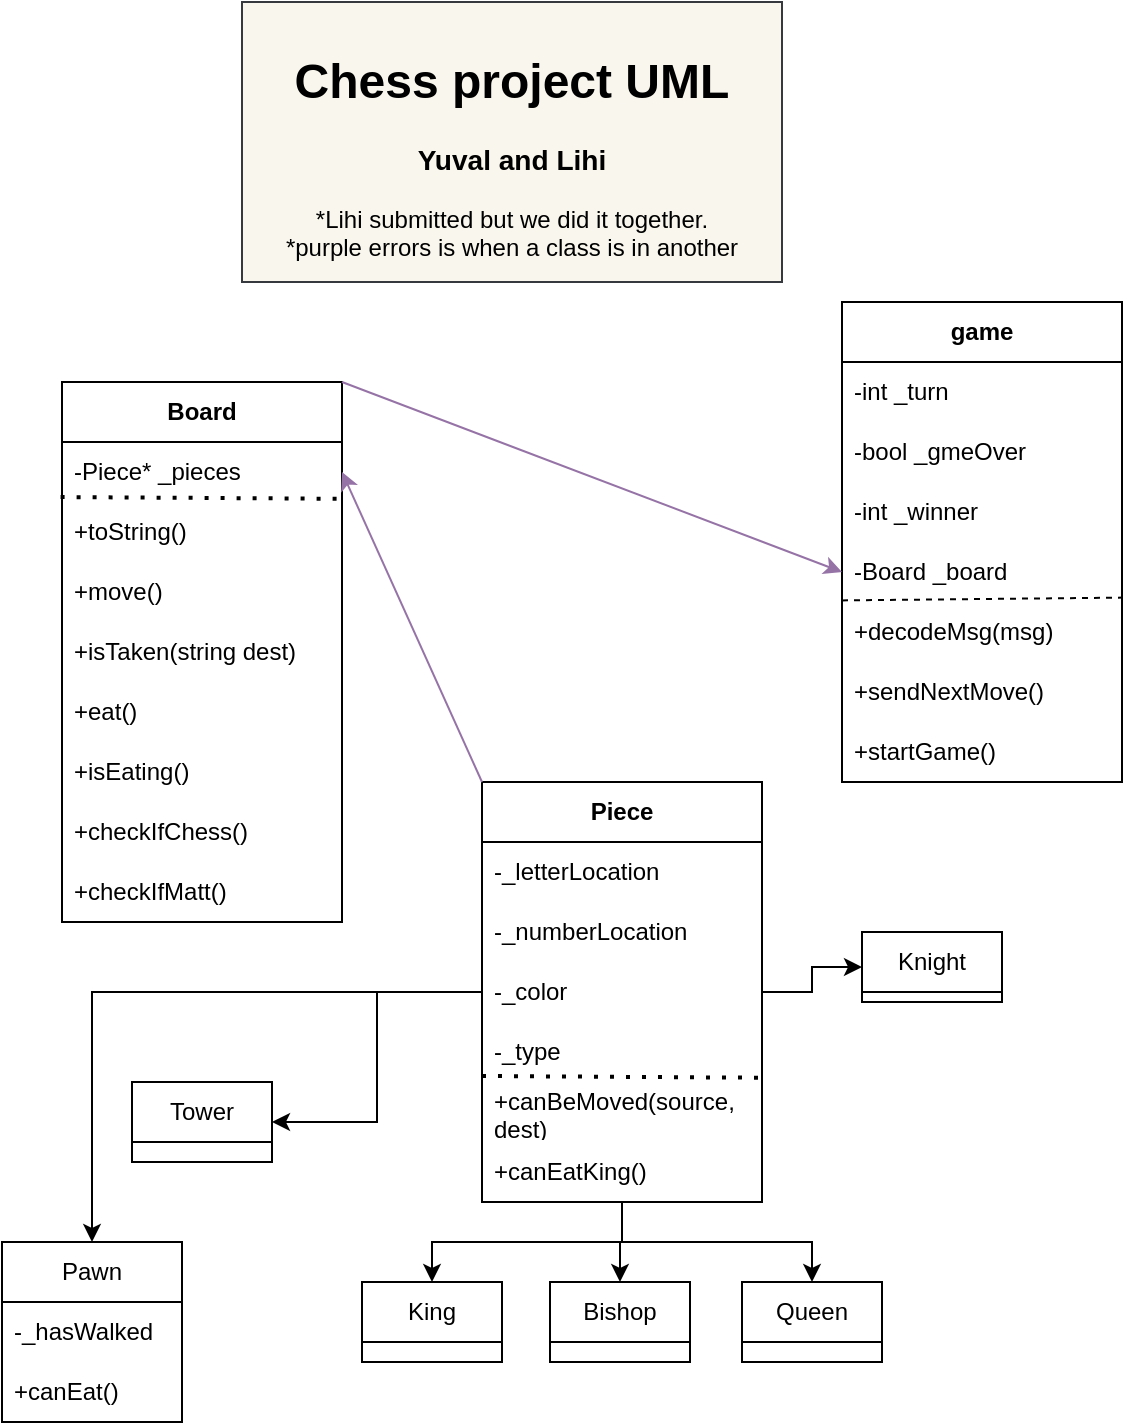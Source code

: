 <mxfile version="22.1.11" type="gitlab">
  <diagram id="C5RBs43oDa-KdzZeNtuy" name="Page-1">
    <mxGraphModel dx="1323" dy="757" grid="1" gridSize="10" guides="1" tooltips="1" connect="1" arrows="1" fold="1" page="1" pageScale="1" pageWidth="827" pageHeight="1169" math="0" shadow="0">
      <root>
        <mxCell id="WIyWlLk6GJQsqaUBKTNV-0" />
        <mxCell id="WIyWlLk6GJQsqaUBKTNV-1" parent="WIyWlLk6GJQsqaUBKTNV-0" />
        <mxCell id="TnCoIwWtXB6QAczad2u5-0" value="&lt;b&gt;Board&lt;/b&gt;" style="swimlane;fontStyle=0;childLayout=stackLayout;horizontal=1;startSize=30;horizontalStack=0;resizeParent=1;resizeParentMax=0;resizeLast=0;collapsible=1;marginBottom=0;whiteSpace=wrap;html=1;" parent="WIyWlLk6GJQsqaUBKTNV-1" vertex="1">
          <mxGeometry x="170" y="230" width="140" height="270" as="geometry">
            <mxRectangle x="120" y="70" width="60" height="30" as="alternateBounds" />
          </mxGeometry>
        </mxCell>
        <mxCell id="TnCoIwWtXB6QAczad2u5-1" value="-Piece* _pieces" style="text;strokeColor=none;fillColor=none;align=left;verticalAlign=middle;spacingLeft=4;spacingRight=4;overflow=hidden;points=[[0,0.5],[1,0.5]];portConstraint=eastwest;rotatable=0;whiteSpace=wrap;html=1;" parent="TnCoIwWtXB6QAczad2u5-0" vertex="1">
          <mxGeometry y="30" width="140" height="30" as="geometry" />
        </mxCell>
        <mxCell id="TnCoIwWtXB6QAczad2u5-19" value="" style="endArrow=none;dashed=1;html=1;dashPattern=1 3;strokeWidth=2;rounded=0;entryX=1.004;entryY=-0.12;entryDx=0;entryDy=0;entryPerimeter=0;exitX=-0.005;exitY=0.851;exitDx=0;exitDy=0;exitPerimeter=0;" parent="TnCoIwWtXB6QAczad2u5-0" edge="1">
          <mxGeometry width="50" height="50" relative="1" as="geometry">
            <mxPoint x="-0.7" y="57.53" as="sourcePoint" />
            <mxPoint x="140.56" y="58.4" as="targetPoint" />
          </mxGeometry>
        </mxCell>
        <mxCell id="TnCoIwWtXB6QAczad2u5-2" value="+toString()" style="text;strokeColor=none;fillColor=none;align=left;verticalAlign=middle;spacingLeft=4;spacingRight=4;overflow=hidden;points=[[0,0.5],[1,0.5]];portConstraint=eastwest;rotatable=0;whiteSpace=wrap;html=1;" parent="TnCoIwWtXB6QAczad2u5-0" vertex="1">
          <mxGeometry y="60" width="140" height="30" as="geometry" />
        </mxCell>
        <mxCell id="TnCoIwWtXB6QAczad2u5-3" value="+move()" style="text;strokeColor=none;fillColor=none;align=left;verticalAlign=middle;spacingLeft=4;spacingRight=4;overflow=hidden;points=[[0,0.5],[1,0.5]];portConstraint=eastwest;rotatable=0;whiteSpace=wrap;html=1;" parent="TnCoIwWtXB6QAczad2u5-0" vertex="1">
          <mxGeometry y="90" width="140" height="30" as="geometry" />
        </mxCell>
        <mxCell id="TnCoIwWtXB6QAczad2u5-18" value="+isTaken(string dest)" style="text;strokeColor=none;fillColor=none;align=left;verticalAlign=middle;spacingLeft=4;spacingRight=4;overflow=hidden;points=[[0,0.5],[1,0.5]];portConstraint=eastwest;rotatable=0;whiteSpace=wrap;html=1;" parent="TnCoIwWtXB6QAczad2u5-0" vertex="1">
          <mxGeometry y="120" width="140" height="30" as="geometry" />
        </mxCell>
        <mxCell id="TnCoIwWtXB6QAczad2u5-20" value="+eat()" style="text;strokeColor=none;fillColor=none;align=left;verticalAlign=middle;spacingLeft=4;spacingRight=4;overflow=hidden;points=[[0,0.5],[1,0.5]];portConstraint=eastwest;rotatable=0;whiteSpace=wrap;html=1;" parent="TnCoIwWtXB6QAczad2u5-0" vertex="1">
          <mxGeometry y="150" width="140" height="30" as="geometry" />
        </mxCell>
        <mxCell id="TnCoIwWtXB6QAczad2u5-21" value="+isEating()" style="text;strokeColor=none;fillColor=none;align=left;verticalAlign=middle;spacingLeft=4;spacingRight=4;overflow=hidden;points=[[0,0.5],[1,0.5]];portConstraint=eastwest;rotatable=0;whiteSpace=wrap;html=1;" parent="TnCoIwWtXB6QAczad2u5-0" vertex="1">
          <mxGeometry y="180" width="140" height="30" as="geometry" />
        </mxCell>
        <mxCell id="TnCoIwWtXB6QAczad2u5-28" value="+checkIfChess()" style="text;strokeColor=none;fillColor=none;align=left;verticalAlign=middle;spacingLeft=4;spacingRight=4;overflow=hidden;points=[[0,0.5],[1,0.5]];portConstraint=eastwest;rotatable=0;whiteSpace=wrap;html=1;" parent="TnCoIwWtXB6QAczad2u5-0" vertex="1">
          <mxGeometry y="210" width="140" height="30" as="geometry" />
        </mxCell>
        <mxCell id="TnCoIwWtXB6QAczad2u5-29" value="+checkIfMatt()" style="text;strokeColor=none;fillColor=none;align=left;verticalAlign=middle;spacingLeft=4;spacingRight=4;overflow=hidden;points=[[0,0.5],[1,0.5]];portConstraint=eastwest;rotatable=0;whiteSpace=wrap;html=1;" parent="TnCoIwWtXB6QAczad2u5-0" vertex="1">
          <mxGeometry y="240" width="140" height="30" as="geometry" />
        </mxCell>
        <mxCell id="TnCoIwWtXB6QAczad2u5-22" value="&lt;b&gt;game&lt;/b&gt;" style="swimlane;fontStyle=0;childLayout=stackLayout;horizontal=1;startSize=30;horizontalStack=0;resizeParent=1;resizeParentMax=0;resizeLast=0;collapsible=1;marginBottom=0;whiteSpace=wrap;html=1;" parent="WIyWlLk6GJQsqaUBKTNV-1" vertex="1">
          <mxGeometry x="560" y="190" width="140" height="240" as="geometry">
            <mxRectangle x="120" y="70" width="60" height="30" as="alternateBounds" />
          </mxGeometry>
        </mxCell>
        <mxCell id="TnCoIwWtXB6QAczad2u5-23" value="-int _turn" style="text;strokeColor=none;fillColor=none;align=left;verticalAlign=middle;spacingLeft=4;spacingRight=4;overflow=hidden;points=[[0,0.5],[1,0.5]];portConstraint=eastwest;rotatable=0;whiteSpace=wrap;html=1;" parent="TnCoIwWtXB6QAczad2u5-22" vertex="1">
          <mxGeometry y="30" width="140" height="30" as="geometry" />
        </mxCell>
        <mxCell id="TnCoIwWtXB6QAczad2u5-24" value="-bool _gmeOver" style="text;strokeColor=none;fillColor=none;align=left;verticalAlign=middle;spacingLeft=4;spacingRight=4;overflow=hidden;points=[[0,0.5],[1,0.5]];portConstraint=eastwest;rotatable=0;whiteSpace=wrap;html=1;" parent="TnCoIwWtXB6QAczad2u5-22" vertex="1">
          <mxGeometry y="60" width="140" height="30" as="geometry" />
        </mxCell>
        <mxCell id="TnCoIwWtXB6QAczad2u5-25" value="-int _winner" style="text;strokeColor=none;fillColor=none;align=left;verticalAlign=middle;spacingLeft=4;spacingRight=4;overflow=hidden;points=[[0,0.5],[1,0.5]];portConstraint=eastwest;rotatable=0;whiteSpace=wrap;html=1;" parent="TnCoIwWtXB6QAczad2u5-22" vertex="1">
          <mxGeometry y="90" width="140" height="30" as="geometry" />
        </mxCell>
        <mxCell id="TnCoIwWtXB6QAczad2u5-27" value="-Board _board" style="text;strokeColor=none;fillColor=none;align=left;verticalAlign=middle;spacingLeft=4;spacingRight=4;overflow=hidden;points=[[0,0.5],[1,0.5]];portConstraint=eastwest;rotatable=0;whiteSpace=wrap;html=1;" parent="TnCoIwWtXB6QAczad2u5-22" vertex="1">
          <mxGeometry y="120" width="140" height="30" as="geometry" />
        </mxCell>
        <mxCell id="TnCoIwWtXB6QAczad2u5-105" value="" style="endArrow=none;dashed=1;html=1;rounded=0;entryX=1.003;entryY=-0.073;entryDx=0;entryDy=0;entryPerimeter=0;" parent="TnCoIwWtXB6QAczad2u5-22" target="TnCoIwWtXB6QAczad2u5-26" edge="1">
          <mxGeometry width="50" height="50" relative="1" as="geometry">
            <mxPoint y="149.2" as="sourcePoint" />
            <mxPoint x="70" y="149.2" as="targetPoint" />
          </mxGeometry>
        </mxCell>
        <mxCell id="TnCoIwWtXB6QAczad2u5-26" value="+decodeMsg(msg)" style="text;strokeColor=none;fillColor=none;align=left;verticalAlign=middle;spacingLeft=4;spacingRight=4;overflow=hidden;points=[[0,0.5],[1,0.5]];portConstraint=eastwest;rotatable=0;whiteSpace=wrap;html=1;" parent="TnCoIwWtXB6QAczad2u5-22" vertex="1">
          <mxGeometry y="150" width="140" height="30" as="geometry" />
        </mxCell>
        <mxCell id="TnCoIwWtXB6QAczad2u5-102" value="+sendNextMove()" style="text;strokeColor=none;fillColor=none;align=left;verticalAlign=middle;spacingLeft=4;spacingRight=4;overflow=hidden;points=[[0,0.5],[1,0.5]];portConstraint=eastwest;rotatable=0;whiteSpace=wrap;html=1;" parent="TnCoIwWtXB6QAczad2u5-22" vertex="1">
          <mxGeometry y="180" width="140" height="30" as="geometry" />
        </mxCell>
        <mxCell id="TnCoIwWtXB6QAczad2u5-103" value="+startGame()" style="text;strokeColor=none;fillColor=none;align=left;verticalAlign=middle;spacingLeft=4;spacingRight=4;overflow=hidden;points=[[0,0.5],[1,0.5]];portConstraint=eastwest;rotatable=0;whiteSpace=wrap;html=1;" parent="TnCoIwWtXB6QAczad2u5-22" vertex="1">
          <mxGeometry y="210" width="140" height="30" as="geometry" />
        </mxCell>
        <mxCell id="TnCoIwWtXB6QAczad2u5-45" value="" style="edgeStyle=orthogonalEdgeStyle;rounded=0;orthogonalLoop=1;jettySize=auto;html=1;" parent="WIyWlLk6GJQsqaUBKTNV-1" source="TnCoIwWtXB6QAczad2u5-30" target="TnCoIwWtXB6QAczad2u5-39" edge="1">
          <mxGeometry relative="1" as="geometry" />
        </mxCell>
        <mxCell id="TnCoIwWtXB6QAczad2u5-54" value="" style="edgeStyle=orthogonalEdgeStyle;rounded=0;orthogonalLoop=1;jettySize=auto;html=1;" parent="WIyWlLk6GJQsqaUBKTNV-1" source="TnCoIwWtXB6QAczad2u5-30" target="TnCoIwWtXB6QAczad2u5-47" edge="1">
          <mxGeometry relative="1" as="geometry" />
        </mxCell>
        <mxCell id="TnCoIwWtXB6QAczad2u5-62" value="" style="edgeStyle=orthogonalEdgeStyle;rounded=0;orthogonalLoop=1;jettySize=auto;html=1;" parent="WIyWlLk6GJQsqaUBKTNV-1" source="TnCoIwWtXB6QAczad2u5-30" target="TnCoIwWtXB6QAczad2u5-55" edge="1">
          <mxGeometry relative="1" as="geometry" />
        </mxCell>
        <mxCell id="TnCoIwWtXB6QAczad2u5-71" value="" style="edgeStyle=orthogonalEdgeStyle;rounded=0;orthogonalLoop=1;jettySize=auto;html=1;" parent="WIyWlLk6GJQsqaUBKTNV-1" source="TnCoIwWtXB6QAczad2u5-30" target="TnCoIwWtXB6QAczad2u5-64" edge="1">
          <mxGeometry relative="1" as="geometry" />
        </mxCell>
        <mxCell id="TnCoIwWtXB6QAczad2u5-81" value="" style="edgeStyle=orthogonalEdgeStyle;rounded=0;orthogonalLoop=1;jettySize=auto;html=1;" parent="WIyWlLk6GJQsqaUBKTNV-1" source="TnCoIwWtXB6QAczad2u5-30" target="TnCoIwWtXB6QAczad2u5-74" edge="1">
          <mxGeometry relative="1" as="geometry" />
        </mxCell>
        <mxCell id="TnCoIwWtXB6QAczad2u5-94" value="" style="edgeStyle=orthogonalEdgeStyle;rounded=0;orthogonalLoop=1;jettySize=auto;html=1;" parent="WIyWlLk6GJQsqaUBKTNV-1" source="TnCoIwWtXB6QAczad2u5-30" target="TnCoIwWtXB6QAczad2u5-87" edge="1">
          <mxGeometry relative="1" as="geometry" />
        </mxCell>
        <mxCell id="TnCoIwWtXB6QAczad2u5-30" value="&lt;b&gt;Piece&lt;/b&gt;" style="swimlane;fontStyle=0;childLayout=stackLayout;horizontal=1;startSize=30;horizontalStack=0;resizeParent=1;resizeParentMax=0;resizeLast=0;collapsible=1;marginBottom=0;whiteSpace=wrap;html=1;" parent="WIyWlLk6GJQsqaUBKTNV-1" vertex="1">
          <mxGeometry x="380" y="430" width="140" height="210" as="geometry">
            <mxRectangle x="320" y="250" width="60" height="30" as="alternateBounds" />
          </mxGeometry>
        </mxCell>
        <mxCell id="TnCoIwWtXB6QAczad2u5-31" value="-_letterLocation" style="text;strokeColor=none;fillColor=none;align=left;verticalAlign=middle;spacingLeft=4;spacingRight=4;overflow=hidden;points=[[0,0.5],[1,0.5]];portConstraint=eastwest;rotatable=0;whiteSpace=wrap;html=1;" parent="TnCoIwWtXB6QAczad2u5-30" vertex="1">
          <mxGeometry y="30" width="140" height="30" as="geometry" />
        </mxCell>
        <mxCell id="TnCoIwWtXB6QAczad2u5-32" value="-_numberLocation" style="text;strokeColor=none;fillColor=none;align=left;verticalAlign=middle;spacingLeft=4;spacingRight=4;overflow=hidden;points=[[0,0.5],[1,0.5]];portConstraint=eastwest;rotatable=0;whiteSpace=wrap;html=1;" parent="TnCoIwWtXB6QAczad2u5-30" vertex="1">
          <mxGeometry y="60" width="140" height="30" as="geometry" />
        </mxCell>
        <mxCell id="TnCoIwWtXB6QAczad2u5-33" value="-_color" style="text;strokeColor=none;fillColor=none;align=left;verticalAlign=middle;spacingLeft=4;spacingRight=4;overflow=hidden;points=[[0,0.5],[1,0.5]];portConstraint=eastwest;rotatable=0;whiteSpace=wrap;html=1;" parent="TnCoIwWtXB6QAczad2u5-30" vertex="1">
          <mxGeometry y="90" width="140" height="30" as="geometry" />
        </mxCell>
        <mxCell id="TnCoIwWtXB6QAczad2u5-46" value="-_type" style="text;strokeColor=none;fillColor=none;align=left;verticalAlign=middle;spacingLeft=4;spacingRight=4;overflow=hidden;points=[[0,0.5],[1,0.5]];portConstraint=eastwest;rotatable=0;whiteSpace=wrap;html=1;" parent="TnCoIwWtXB6QAczad2u5-30" vertex="1">
          <mxGeometry y="120" width="140" height="30" as="geometry" />
        </mxCell>
        <mxCell id="TnCoIwWtXB6QAczad2u5-106" value="" style="endArrow=none;dashed=1;html=1;dashPattern=1 3;strokeWidth=2;rounded=0;entryX=1.004;entryY=-0.12;entryDx=0;entryDy=0;entryPerimeter=0;exitX=-0.005;exitY=0.851;exitDx=0;exitDy=0;exitPerimeter=0;" parent="TnCoIwWtXB6QAczad2u5-30" edge="1">
          <mxGeometry width="50" height="50" relative="1" as="geometry">
            <mxPoint x="-5.684e-14" y="147" as="sourcePoint" />
            <mxPoint x="141.26" y="147.87" as="targetPoint" />
          </mxGeometry>
        </mxCell>
        <mxCell id="TnCoIwWtXB6QAczad2u5-35" value="+canBeMoved(source, dest)" style="text;strokeColor=none;fillColor=none;align=left;verticalAlign=middle;spacingLeft=4;spacingRight=4;overflow=hidden;points=[[0,0.5],[1,0.5]];portConstraint=eastwest;rotatable=0;whiteSpace=wrap;html=1;" parent="TnCoIwWtXB6QAczad2u5-30" vertex="1">
          <mxGeometry y="150" width="140" height="30" as="geometry" />
        </mxCell>
        <mxCell id="TnCoIwWtXB6QAczad2u5-34" value="+canEatKing()" style="text;strokeColor=none;fillColor=none;align=left;verticalAlign=middle;spacingLeft=4;spacingRight=4;overflow=hidden;points=[[0,0.5],[1,0.5]];portConstraint=eastwest;rotatable=0;whiteSpace=wrap;html=1;" parent="TnCoIwWtXB6QAczad2u5-30" vertex="1">
          <mxGeometry y="180" width="140" height="30" as="geometry" />
        </mxCell>
        <mxCell id="TnCoIwWtXB6QAczad2u5-36" value="" style="endArrow=classic;html=1;rounded=0;exitX=0;exitY=0;exitDx=0;exitDy=0;entryX=1;entryY=0.5;entryDx=0;entryDy=0;fillColor=#e1d5e7;strokeColor=#9673a6;" parent="WIyWlLk6GJQsqaUBKTNV-1" source="TnCoIwWtXB6QAczad2u5-30" target="TnCoIwWtXB6QAczad2u5-1" edge="1">
          <mxGeometry width="50" height="50" relative="1" as="geometry">
            <mxPoint x="350" y="530" as="sourcePoint" />
            <mxPoint x="360" y="320" as="targetPoint" />
          </mxGeometry>
        </mxCell>
        <mxCell id="TnCoIwWtXB6QAczad2u5-37" value="" style="endArrow=classic;html=1;rounded=0;exitX=1;exitY=0;exitDx=0;exitDy=0;entryX=0;entryY=0.5;entryDx=0;entryDy=0;fillColor=#e1d5e7;strokeColor=#9673a6;" parent="WIyWlLk6GJQsqaUBKTNV-1" source="TnCoIwWtXB6QAczad2u5-0" target="TnCoIwWtXB6QAczad2u5-27" edge="1">
          <mxGeometry width="50" height="50" relative="1" as="geometry">
            <mxPoint x="590" y="500" as="sourcePoint" />
            <mxPoint x="640" y="450" as="targetPoint" />
          </mxGeometry>
        </mxCell>
        <mxCell id="TnCoIwWtXB6QAczad2u5-39" value="Tower" style="swimlane;fontStyle=0;childLayout=stackLayout;horizontal=1;startSize=30;horizontalStack=0;resizeParent=1;resizeParentMax=0;resizeLast=0;collapsible=1;marginBottom=0;whiteSpace=wrap;html=1;" parent="WIyWlLk6GJQsqaUBKTNV-1" vertex="1">
          <mxGeometry x="205" y="580" width="70" height="40" as="geometry">
            <mxRectangle x="120" y="70" width="60" height="30" as="alternateBounds" />
          </mxGeometry>
        </mxCell>
        <mxCell id="TnCoIwWtXB6QAczad2u5-47" value="King" style="swimlane;fontStyle=0;childLayout=stackLayout;horizontal=1;startSize=30;horizontalStack=0;resizeParent=1;resizeParentMax=0;resizeLast=0;collapsible=1;marginBottom=0;whiteSpace=wrap;html=1;" parent="WIyWlLk6GJQsqaUBKTNV-1" vertex="1">
          <mxGeometry x="320" y="680" width="70" height="40" as="geometry">
            <mxRectangle x="320" y="250" width="60" height="30" as="alternateBounds" />
          </mxGeometry>
        </mxCell>
        <mxCell id="TnCoIwWtXB6QAczad2u5-55" value="Knight" style="swimlane;fontStyle=0;childLayout=stackLayout;horizontal=1;startSize=30;horizontalStack=0;resizeParent=1;resizeParentMax=0;resizeLast=0;collapsible=1;marginBottom=0;whiteSpace=wrap;html=1;" parent="WIyWlLk6GJQsqaUBKTNV-1" vertex="1">
          <mxGeometry x="570" y="505" width="70" height="35" as="geometry">
            <mxRectangle x="320" y="250" width="60" height="30" as="alternateBounds" />
          </mxGeometry>
        </mxCell>
        <mxCell id="TnCoIwWtXB6QAczad2u5-64" value="Bishop" style="swimlane;fontStyle=0;childLayout=stackLayout;horizontal=1;startSize=30;horizontalStack=0;resizeParent=1;resizeParentMax=0;resizeLast=0;collapsible=1;marginBottom=0;whiteSpace=wrap;html=1;" parent="WIyWlLk6GJQsqaUBKTNV-1" vertex="1">
          <mxGeometry x="414" y="680" width="70" height="40" as="geometry">
            <mxRectangle x="320" y="250" width="60" height="30" as="alternateBounds" />
          </mxGeometry>
        </mxCell>
        <mxCell id="TnCoIwWtXB6QAczad2u5-74" value="Queen" style="swimlane;fontStyle=0;childLayout=stackLayout;horizontal=1;startSize=30;horizontalStack=0;resizeParent=1;resizeParentMax=0;resizeLast=0;collapsible=1;marginBottom=0;whiteSpace=wrap;html=1;" parent="WIyWlLk6GJQsqaUBKTNV-1" vertex="1">
          <mxGeometry x="510" y="680" width="70" height="40" as="geometry">
            <mxRectangle x="320" y="250" width="60" height="30" as="alternateBounds" />
          </mxGeometry>
        </mxCell>
        <mxCell id="TnCoIwWtXB6QAczad2u5-87" value="Pawn" style="swimlane;fontStyle=0;childLayout=stackLayout;horizontal=1;startSize=30;horizontalStack=0;resizeParent=1;resizeParentMax=0;resizeLast=0;collapsible=1;marginBottom=0;whiteSpace=wrap;html=1;" parent="WIyWlLk6GJQsqaUBKTNV-1" vertex="1">
          <mxGeometry x="140" y="660" width="90" height="90" as="geometry">
            <mxRectangle x="320" y="250" width="60" height="30" as="alternateBounds" />
          </mxGeometry>
        </mxCell>
        <mxCell id="294PBKoHaiQ5ltHIuhTc-0" value="-_hasWalked" style="text;strokeColor=none;fillColor=none;align=left;verticalAlign=middle;spacingLeft=4;spacingRight=4;overflow=hidden;points=[[0,0.5],[1,0.5]];portConstraint=eastwest;rotatable=0;whiteSpace=wrap;html=1;" vertex="1" parent="TnCoIwWtXB6QAczad2u5-87">
          <mxGeometry y="30" width="90" height="30" as="geometry" />
        </mxCell>
        <mxCell id="TnCoIwWtXB6QAczad2u5-88" value="+canEat()" style="text;strokeColor=none;fillColor=none;align=left;verticalAlign=middle;spacingLeft=4;spacingRight=4;overflow=hidden;points=[[0,0.5],[1,0.5]];portConstraint=eastwest;rotatable=0;whiteSpace=wrap;html=1;" parent="TnCoIwWtXB6QAczad2u5-87" vertex="1">
          <mxGeometry y="60" width="90" height="30" as="geometry" />
        </mxCell>
        <mxCell id="TnCoIwWtXB6QAczad2u5-104" value="&lt;h1&gt;&lt;b&gt;Chess project UML&lt;/b&gt;&lt;/h1&gt;&lt;h3&gt;Yuval and Lihi&lt;/h3&gt;*Lihi submitted but we did it together.&lt;br&gt;*purple errors is when a class is in another" style="rounded=0;whiteSpace=wrap;html=1;fillColor=#f9f7ed;strokeColor=#36393d;" parent="WIyWlLk6GJQsqaUBKTNV-1" vertex="1">
          <mxGeometry x="260" y="40" width="270" height="140" as="geometry" />
        </mxCell>
      </root>
    </mxGraphModel>
  </diagram>
</mxfile>
